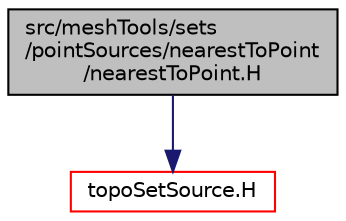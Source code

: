 digraph "src/meshTools/sets/pointSources/nearestToPoint/nearestToPoint.H"
{
  bgcolor="transparent";
  edge [fontname="Helvetica",fontsize="10",labelfontname="Helvetica",labelfontsize="10"];
  node [fontname="Helvetica",fontsize="10",shape=record];
  Node0 [label="src/meshTools/sets\l/pointSources/nearestToPoint\l/nearestToPoint.H",height=0.2,width=0.4,color="black", fillcolor="grey75", style="filled", fontcolor="black"];
  Node0 -> Node1 [color="midnightblue",fontsize="10",style="solid",fontname="Helvetica"];
  Node1 [label="topoSetSource.H",height=0.2,width=0.4,color="red",URL="$a08852.html"];
}

